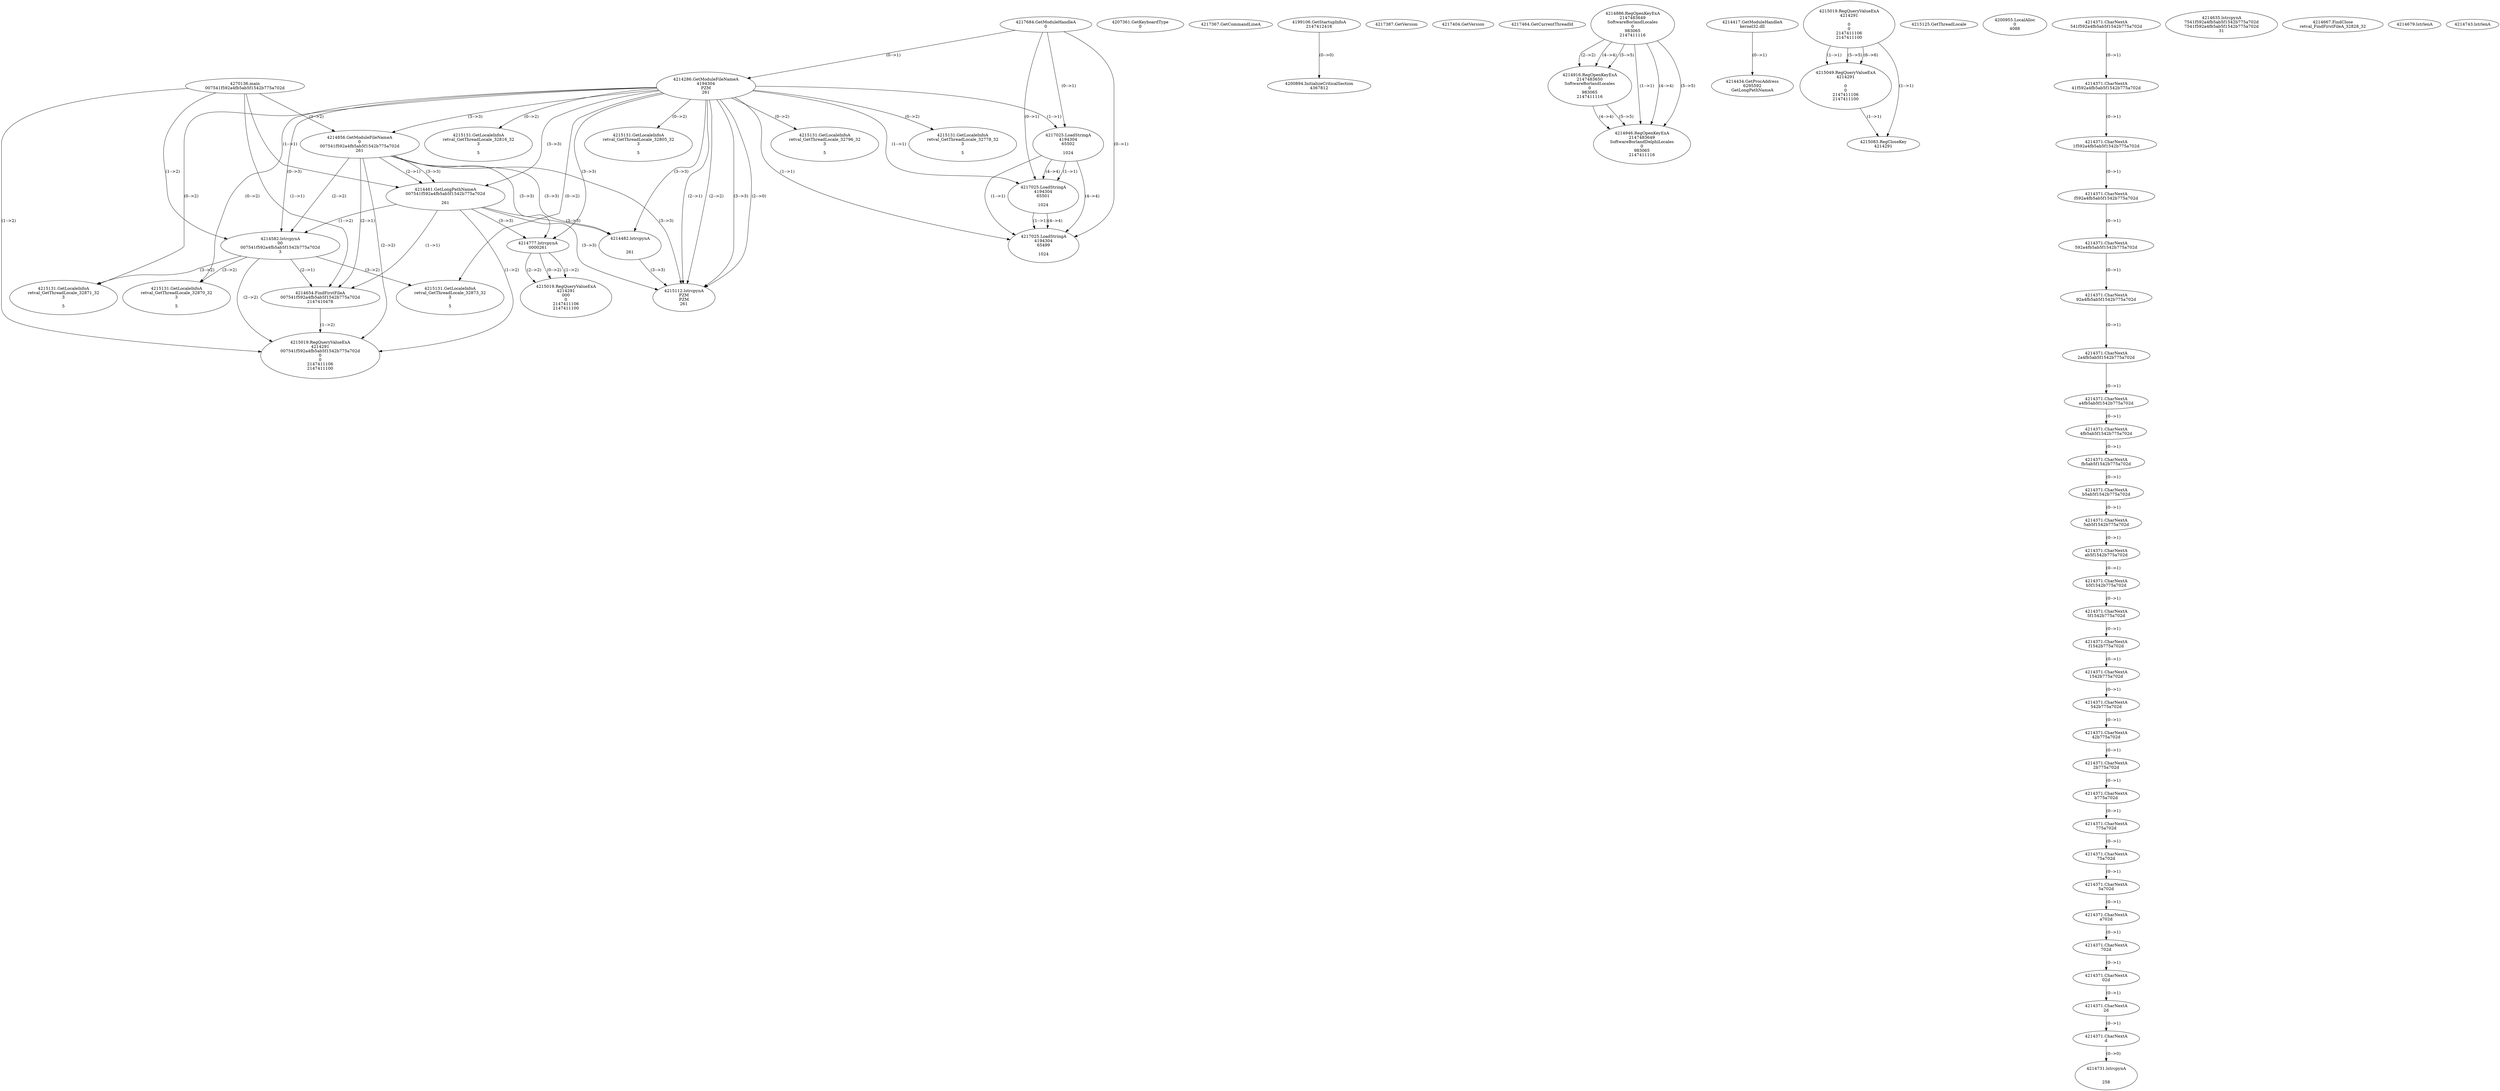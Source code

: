 // Global SCDG with merge call
digraph {
	0 [label="4270136.main
007541f592a4fb5ab5f1542b775a702d"]
	1 [label="4217684.GetModuleHandleA
0"]
	2 [label="4207361.GetKeyboardType
0"]
	3 [label="4217367.GetCommandLineA
"]
	4 [label="4199106.GetStartupInfoA
2147412416"]
	5 [label="4217387.GetVersion
"]
	6 [label="4217404.GetVersion
"]
	7 [label="4217464.GetCurrentThreadId
"]
	8 [label="4214286.GetModuleFileNameA
4194304
PZM
261"]
	1 -> 8 [label="(0-->1)"]
	9 [label="4214856.GetModuleFileNameA
0
007541f592a4fb5ab5f1542b775a702d
261"]
	0 -> 9 [label="(1-->2)"]
	8 -> 9 [label="(3-->3)"]
	10 [label="4214886.RegOpenKeyExA
2147483649
Software\Borland\Locales
0
983065
2147411116"]
	11 [label="4214916.RegOpenKeyExA
2147483650
Software\Borland\Locales
0
983065
2147411116"]
	10 -> 11 [label="(2-->2)"]
	10 -> 11 [label="(4-->4)"]
	10 -> 11 [label="(5-->5)"]
	12 [label="4214417.GetModuleHandleA
kernel32.dll"]
	13 [label="4214434.GetProcAddress
6295592
GetLongPathNameA"]
	12 -> 13 [label="(0-->1)"]
	14 [label="4214461.GetLongPathNameA
007541f592a4fb5ab5f1542b775a702d

261"]
	0 -> 14 [label="(1-->1)"]
	9 -> 14 [label="(2-->1)"]
	8 -> 14 [label="(3-->3)"]
	9 -> 14 [label="(3-->3)"]
	15 [label="4214482.lstrcpynA


261"]
	8 -> 15 [label="(3-->3)"]
	9 -> 15 [label="(3-->3)"]
	14 -> 15 [label="(3-->3)"]
	16 [label="4215019.RegQueryValueExA
4214291

0
0
2147411106
2147411100"]
	17 [label="4215049.RegQueryValueExA
4214291

0
0
2147411106
2147411100"]
	16 -> 17 [label="(1-->1)"]
	16 -> 17 [label="(5-->5)"]
	16 -> 17 [label="(6-->6)"]
	18 [label="4215083.RegCloseKey
4214291"]
	16 -> 18 [label="(1-->1)"]
	17 -> 18 [label="(1-->1)"]
	19 [label="4215112.lstrcpynA
PZM
PZM
261"]
	8 -> 19 [label="(2-->1)"]
	8 -> 19 [label="(2-->2)"]
	8 -> 19 [label="(3-->3)"]
	9 -> 19 [label="(3-->3)"]
	14 -> 19 [label="(3-->3)"]
	15 -> 19 [label="(3-->3)"]
	8 -> 19 [label="(2-->0)"]
	20 [label="4215125.GetThreadLocale
"]
	21 [label="4215131.GetLocaleInfoA
retval_GetThreadLocale_32816_32
3

5"]
	8 -> 21 [label="(0-->2)"]
	22 [label="4217025.LoadStringA
4194304
65502

1024"]
	1 -> 22 [label="(0-->1)"]
	8 -> 22 [label="(1-->1)"]
	23 [label="4217025.LoadStringA
4194304
65501

1024"]
	1 -> 23 [label="(0-->1)"]
	8 -> 23 [label="(1-->1)"]
	22 -> 23 [label="(1-->1)"]
	22 -> 23 [label="(4-->4)"]
	24 [label="4215131.GetLocaleInfoA
retval_GetThreadLocale_32805_32
3

5"]
	8 -> 24 [label="(0-->2)"]
	25 [label="4200894.InitializeCriticalSection
4367812"]
	4 -> 25 [label="(0-->0)"]
	26 [label="4200955.LocalAlloc
0
4088"]
	27 [label="4214582.lstrcpynA
00
007541f592a4fb5ab5f1542b775a702d
3"]
	0 -> 27 [label="(1-->2)"]
	9 -> 27 [label="(2-->2)"]
	14 -> 27 [label="(1-->2)"]
	8 -> 27 [label="(0-->3)"]
	28 [label="4214371.CharNextA
541f592a4fb5ab5f1542b775a702d"]
	29 [label="4214371.CharNextA
41f592a4fb5ab5f1542b775a702d"]
	28 -> 29 [label="(0-->1)"]
	30 [label="4214371.CharNextA
1f592a4fb5ab5f1542b775a702d"]
	29 -> 30 [label="(0-->1)"]
	31 [label="4214371.CharNextA
f592a4fb5ab5f1542b775a702d"]
	30 -> 31 [label="(0-->1)"]
	32 [label="4214371.CharNextA
592a4fb5ab5f1542b775a702d"]
	31 -> 32 [label="(0-->1)"]
	33 [label="4214371.CharNextA
92a4fb5ab5f1542b775a702d"]
	32 -> 33 [label="(0-->1)"]
	34 [label="4214371.CharNextA
2a4fb5ab5f1542b775a702d"]
	33 -> 34 [label="(0-->1)"]
	35 [label="4214371.CharNextA
a4fb5ab5f1542b775a702d"]
	34 -> 35 [label="(0-->1)"]
	36 [label="4214371.CharNextA
4fb5ab5f1542b775a702d"]
	35 -> 36 [label="(0-->1)"]
	37 [label="4214371.CharNextA
fb5ab5f1542b775a702d"]
	36 -> 37 [label="(0-->1)"]
	38 [label="4214371.CharNextA
b5ab5f1542b775a702d"]
	37 -> 38 [label="(0-->1)"]
	39 [label="4214371.CharNextA
5ab5f1542b775a702d"]
	38 -> 39 [label="(0-->1)"]
	40 [label="4214371.CharNextA
ab5f1542b775a702d"]
	39 -> 40 [label="(0-->1)"]
	41 [label="4214371.CharNextA
b5f1542b775a702d"]
	40 -> 41 [label="(0-->1)"]
	42 [label="4214371.CharNextA
5f1542b775a702d"]
	41 -> 42 [label="(0-->1)"]
	43 [label="4214371.CharNextA
f1542b775a702d"]
	42 -> 43 [label="(0-->1)"]
	44 [label="4214371.CharNextA
1542b775a702d"]
	43 -> 44 [label="(0-->1)"]
	45 [label="4214371.CharNextA
542b775a702d"]
	44 -> 45 [label="(0-->1)"]
	46 [label="4214371.CharNextA
42b775a702d"]
	45 -> 46 [label="(0-->1)"]
	47 [label="4214371.CharNextA
2b775a702d"]
	46 -> 47 [label="(0-->1)"]
	48 [label="4214371.CharNextA
b775a702d"]
	47 -> 48 [label="(0-->1)"]
	49 [label="4214371.CharNextA
775a702d"]
	48 -> 49 [label="(0-->1)"]
	50 [label="4214371.CharNextA
75a702d"]
	49 -> 50 [label="(0-->1)"]
	51 [label="4214371.CharNextA
5a702d"]
	50 -> 51 [label="(0-->1)"]
	52 [label="4214371.CharNextA
a702d"]
	51 -> 52 [label="(0-->1)"]
	53 [label="4214371.CharNextA
702d"]
	52 -> 53 [label="(0-->1)"]
	54 [label="4214371.CharNextA
02d"]
	53 -> 54 [label="(0-->1)"]
	55 [label="4214371.CharNextA
2d"]
	54 -> 55 [label="(0-->1)"]
	56 [label="4214371.CharNextA
d"]
	55 -> 56 [label="(0-->1)"]
	57 [label="4214635.lstrcpynA
7541f592a4fb5ab5f1542b775a702d
7541f592a4fb5ab5f1542b775a702d
31"]
	58 [label="4214654.FindFirstFileA
007541f592a4fb5ab5f1542b775a702d
2147410478"]
	0 -> 58 [label="(1-->1)"]
	9 -> 58 [label="(2-->1)"]
	14 -> 58 [label="(1-->1)"]
	27 -> 58 [label="(2-->1)"]
	59 [label="4214667.FindClose
retval_FindFirstFileA_32828_32"]
	60 [label="4214679.lstrlenA
"]
	61 [label="4214731.lstrcpynA


258"]
	56 -> 61 [label="(0-->0)"]
	62 [label="4214743.lstrlenA
"]
	63 [label="4214777.lstrcpynA
00\
00\
261"]
	8 -> 63 [label="(3-->3)"]
	9 -> 63 [label="(3-->3)"]
	14 -> 63 [label="(3-->3)"]
	64 [label="4215019.RegQueryValueExA
4214291
00\
0
0
2147411106
2147411100"]
	63 -> 64 [label="(1-->2)"]
	63 -> 64 [label="(2-->2)"]
	63 -> 64 [label="(0-->2)"]
	65 [label="4215131.GetLocaleInfoA
retval_GetThreadLocale_32873_32
3

5"]
	8 -> 65 [label="(0-->2)"]
	27 -> 65 [label="(3-->2)"]
	66 [label="4217025.LoadStringA
4194304
65499

1024"]
	1 -> 66 [label="(0-->1)"]
	8 -> 66 [label="(1-->1)"]
	22 -> 66 [label="(1-->1)"]
	23 -> 66 [label="(1-->1)"]
	22 -> 66 [label="(4-->4)"]
	23 -> 66 [label="(4-->4)"]
	67 [label="4215131.GetLocaleInfoA
retval_GetThreadLocale_32870_32
3

5"]
	8 -> 67 [label="(0-->2)"]
	27 -> 67 [label="(3-->2)"]
	68 [label="4214946.RegOpenKeyExA
2147483649
Software\Borland\Delphi\Locales
0
983065
2147411116"]
	10 -> 68 [label="(1-->1)"]
	10 -> 68 [label="(4-->4)"]
	11 -> 68 [label="(4-->4)"]
	10 -> 68 [label="(5-->5)"]
	11 -> 68 [label="(5-->5)"]
	69 [label="4215131.GetLocaleInfoA
retval_GetThreadLocale_32796_32
3

5"]
	8 -> 69 [label="(0-->2)"]
	70 [label="4215019.RegQueryValueExA
4214291
007541f592a4fb5ab5f1542b775a702d
0
0
2147411106
2147411100"]
	0 -> 70 [label="(1-->2)"]
	9 -> 70 [label="(2-->2)"]
	14 -> 70 [label="(1-->2)"]
	27 -> 70 [label="(2-->2)"]
	58 -> 70 [label="(1-->2)"]
	71 [label="4215131.GetLocaleInfoA
retval_GetThreadLocale_32871_32
3

5"]
	8 -> 71 [label="(0-->2)"]
	27 -> 71 [label="(3-->2)"]
	72 [label="4215131.GetLocaleInfoA
retval_GetThreadLocale_32778_32
3

5"]
	8 -> 72 [label="(0-->2)"]
}
